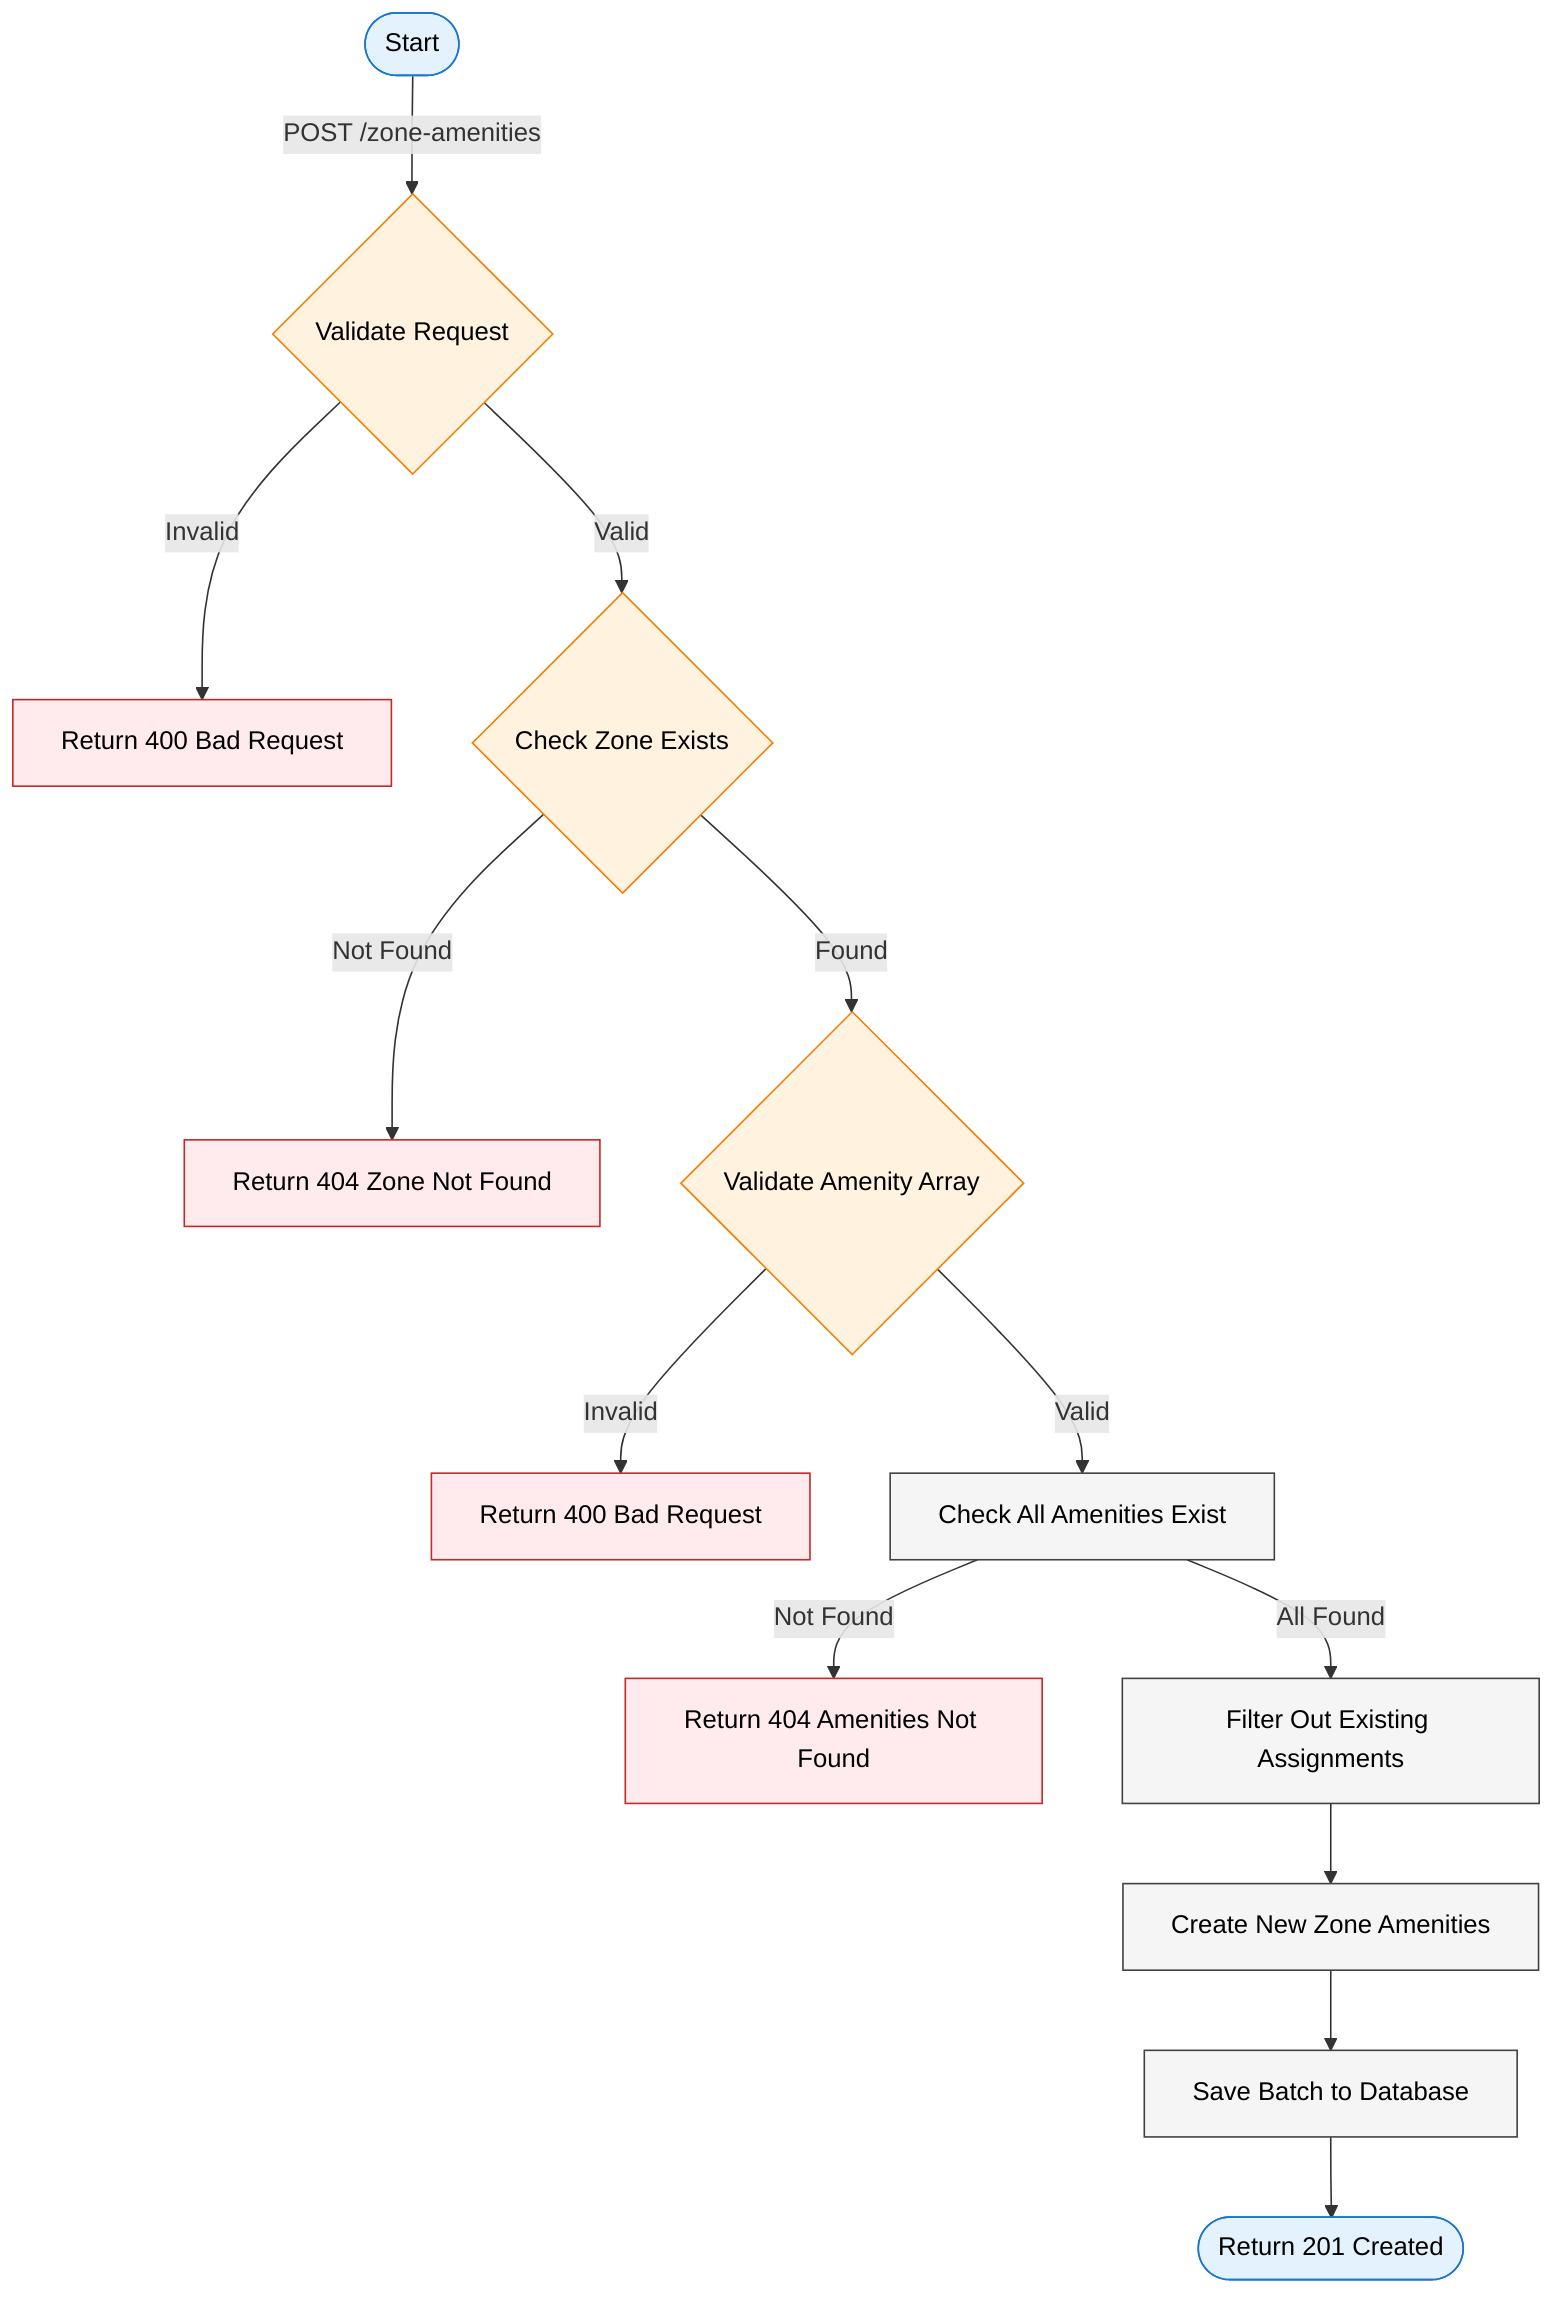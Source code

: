 graph TD
%% Main Flow
    Start([Start]) -->|POST /zone-amenities| ValidateRequest{Validate Request}
    ValidateRequest -->|Invalid| HandleError[Return 400 Bad Request]

    ValidateRequest -->|Valid| CheckZone{Check Zone Exists}
    CheckZone -->|Not Found| HandleZoneError[Return 404 Zone Not Found]

    CheckZone -->|Found| ValidateAmenities{Validate Amenity Array}
    ValidateAmenities -->|Invalid| HandleAmenityError[Return 400 Bad Request]

    ValidateAmenities -->|Valid| CheckAmenities[Check All Amenities Exist]
    CheckAmenities -->|Not Found| HandleNotFoundError[Return 404 Amenities Not Found]

    CheckAmenities -->|All Found| FilterDuplicates[Filter Out Existing Assignments]
    FilterDuplicates --> CreateAssignments[Create New Zone Amenities]
    CreateAssignments --> SaveBatch[Save Batch to Database]
    SaveBatch --> Success([Return 201 Created])

%% Style Definitions
    classDef start_end fill:#e3f2fd,stroke:#1976d2,color:black
    classDef process fill:#f5f5f5,stroke:#424242,color:black
    classDef validation fill:#fff3e0,stroke:#f57c00,color:black
    classDef error fill:#ffebee,stroke:#c62828,color:black

%% Apply Styles
    class Start,Success start_end
    class FilterDuplicates,CreateAssignments,SaveBatch,CheckAmenities process
    class ValidateRequest,ValidateAmenities,CheckZone validation
    class HandleError,HandleZoneError,HandleAmenityError,HandleNotFoundError error